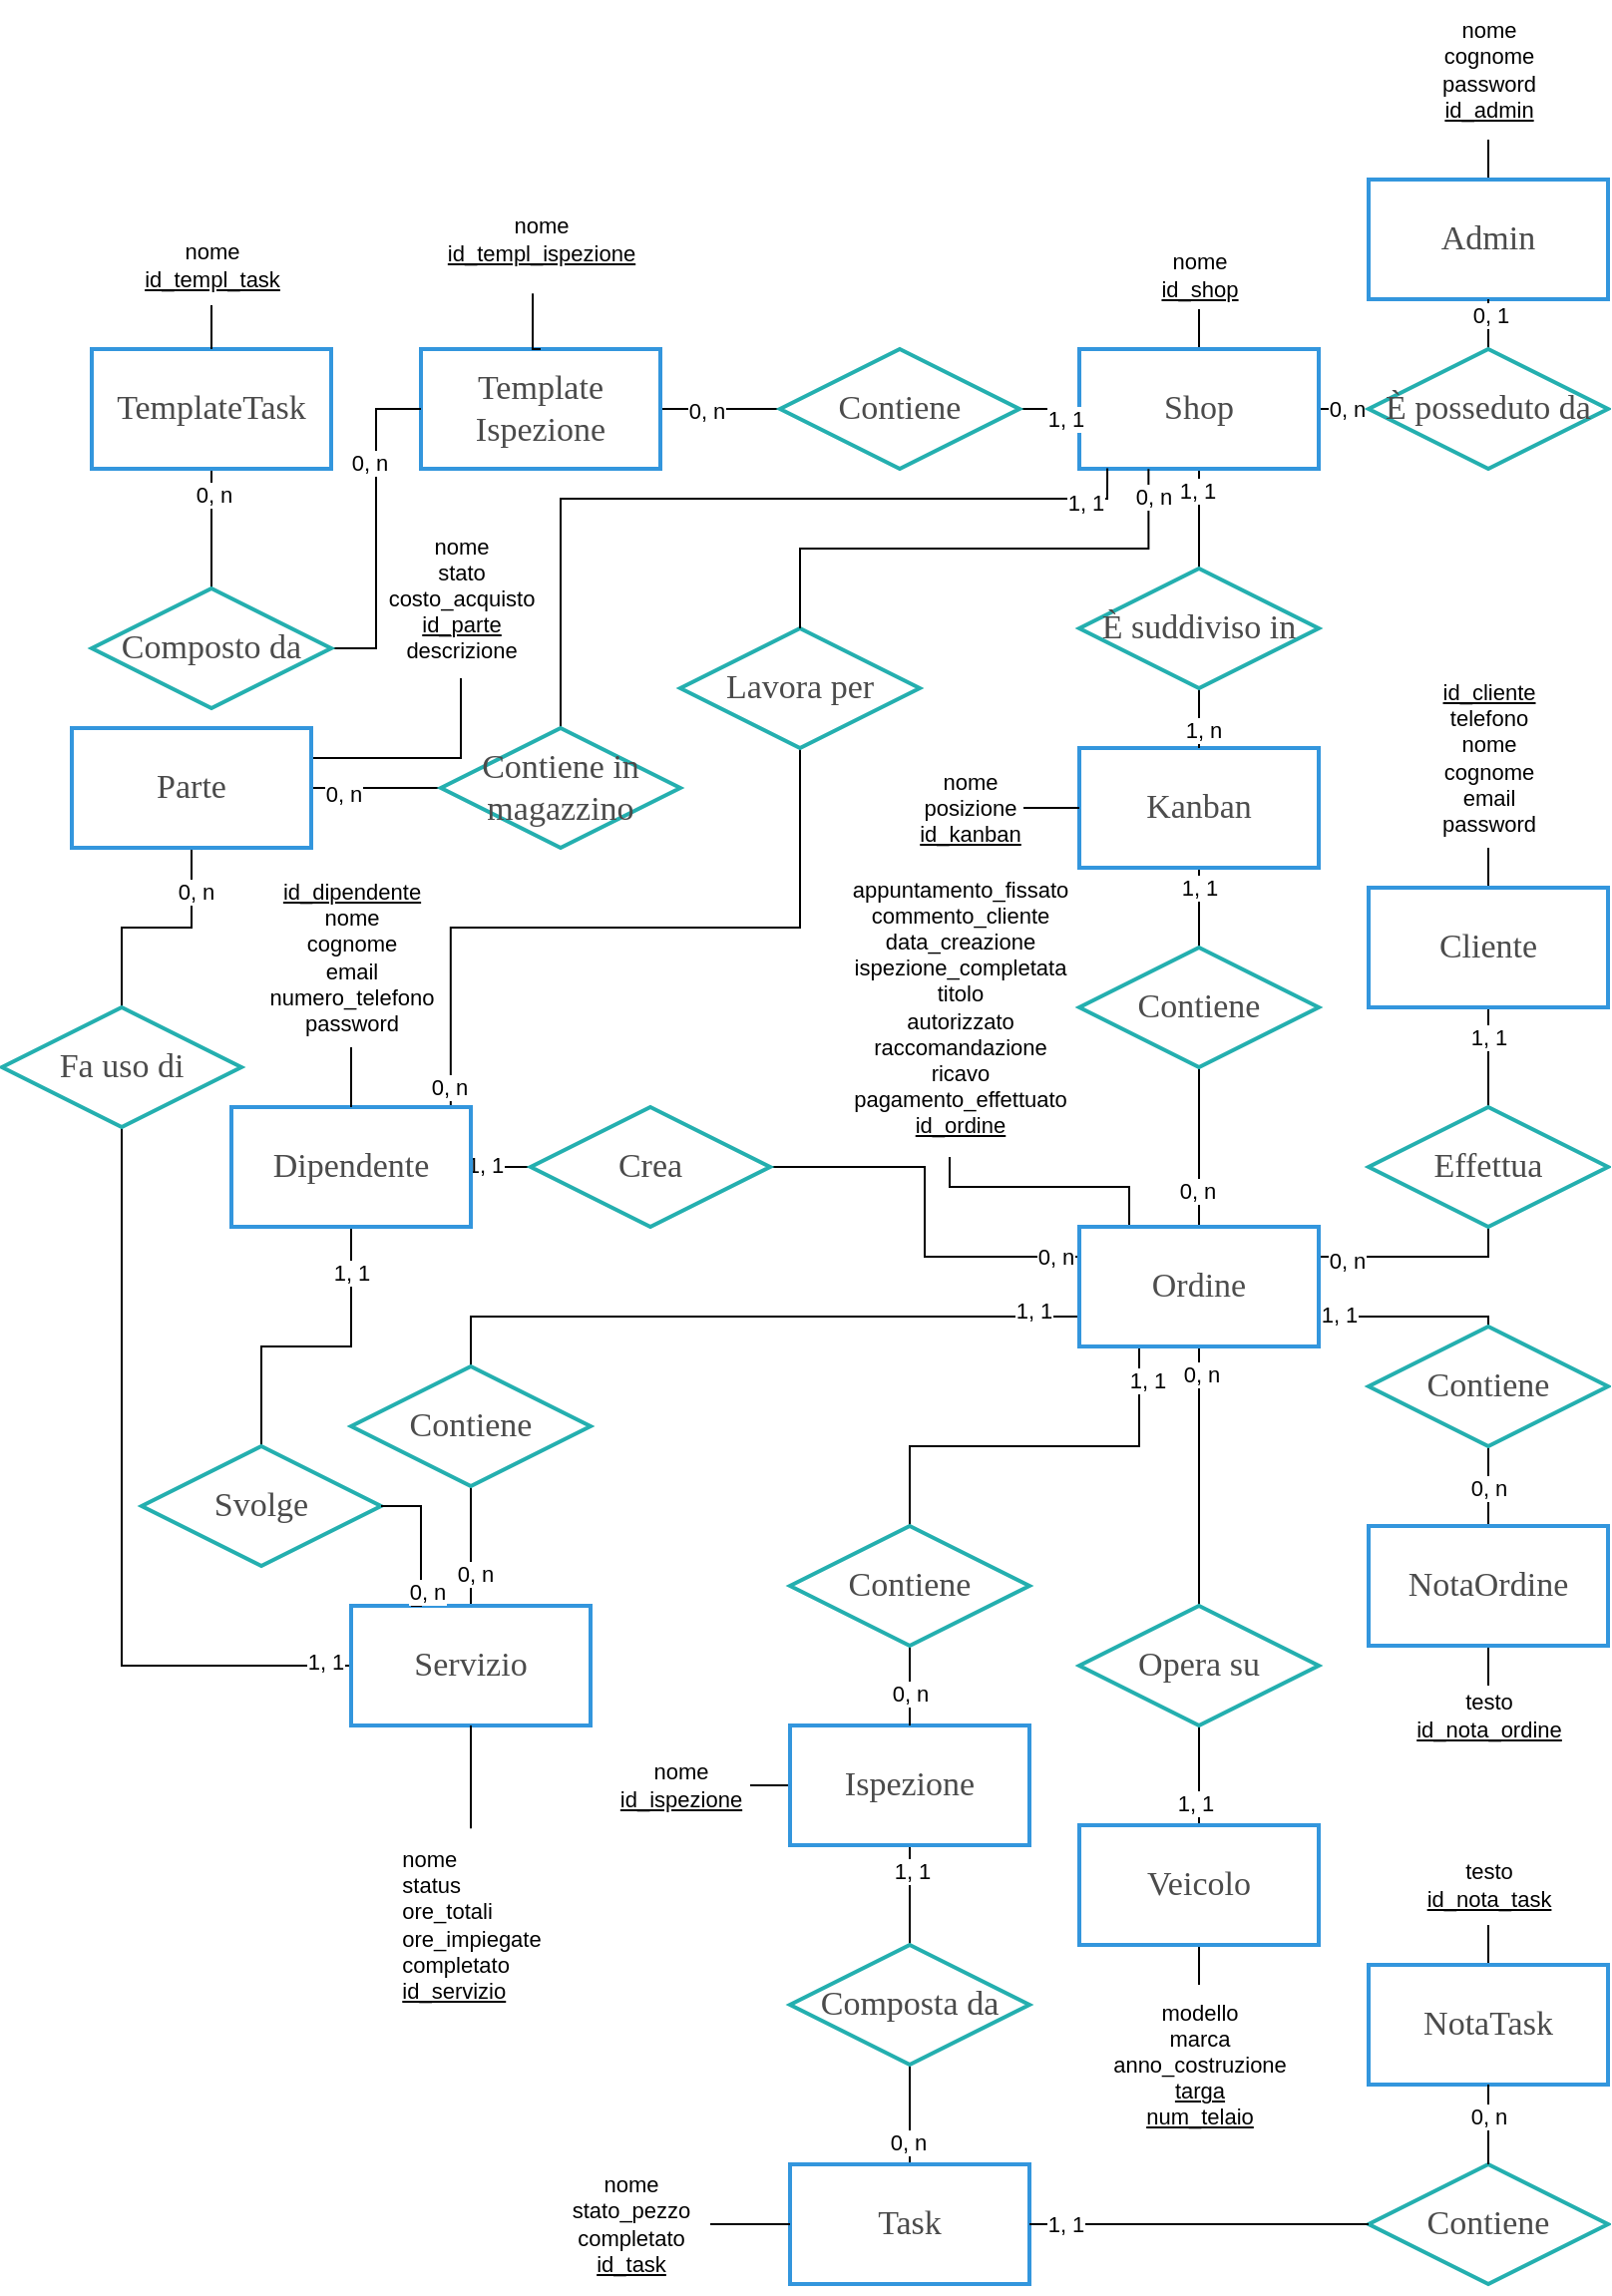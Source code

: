<mxfile version="22.1.8" type="device">
  <diagram name="Page-1" id="WFpe2bnqsvH8dOUI9pfY">
    <mxGraphModel dx="1687" dy="920" grid="1" gridSize="10" guides="1" tooltips="1" connect="1" arrows="1" fold="1" page="1" pageScale="1" pageWidth="827" pageHeight="1169" math="0" shadow="0">
      <root>
        <mxCell id="0" />
        <mxCell id="1" parent="0" />
        <mxCell id="5VXQHmCMqtN81jwy3sj8-49" value="" style="edgeStyle=orthogonalEdgeStyle;rounded=0;orthogonalLoop=1;jettySize=auto;html=1;strokeColor=default;endArrow=none;endFill=0;" parent="1" source="5VXQHmCMqtN81jwy3sj8-51" target="5VXQHmCMqtN81jwy3sj8-54" edge="1">
          <mxGeometry relative="1" as="geometry" />
        </mxCell>
        <mxCell id="5VXQHmCMqtN81jwy3sj8-50" value="1, 1" style="edgeLabel;html=1;align=center;verticalAlign=middle;resizable=0;points=[];" parent="5VXQHmCMqtN81jwy3sj8-49" connectable="0" vertex="1">
          <mxGeometry x="-0.517" relative="1" as="geometry">
            <mxPoint as="offset" />
          </mxGeometry>
        </mxCell>
        <mxCell id="5VXQHmCMqtN81jwy3sj8-51" value="Kanban" style="rounded=0;whiteSpace=wrap;html=1;strokeWidth=2;strokeColor=#3396dd;fontFamily=Verdana;fontSize=17;fontStyle=0;fontColor=#4D4D4D;" parent="1" vertex="1">
          <mxGeometry x="546" y="385" width="120" height="60" as="geometry" />
        </mxCell>
        <mxCell id="5VXQHmCMqtN81jwy3sj8-52" value="" style="edgeStyle=orthogonalEdgeStyle;shape=connector;rounded=0;orthogonalLoop=1;jettySize=auto;html=1;labelBackgroundColor=default;strokeColor=default;align=center;verticalAlign=middle;fontFamily=Helvetica;fontSize=11;fontColor=default;endArrow=none;endFill=0;" parent="1" source="5VXQHmCMqtN81jwy3sj8-54" target="5VXQHmCMqtN81jwy3sj8-68" edge="1">
          <mxGeometry relative="1" as="geometry" />
        </mxCell>
        <mxCell id="5VXQHmCMqtN81jwy3sj8-53" value="0, n" style="edgeLabel;html=1;align=center;verticalAlign=middle;resizable=0;points=[];" parent="5VXQHmCMqtN81jwy3sj8-52" connectable="0" vertex="1">
          <mxGeometry x="0.554" y="-1" relative="1" as="geometry">
            <mxPoint as="offset" />
          </mxGeometry>
        </mxCell>
        <mxCell id="5VXQHmCMqtN81jwy3sj8-54" value="Contiene" style="rhombus;whiteSpace=wrap;html=1;strokeWidth=2;strokeColor=#24afaf;fontFamily=Verdana;fontSize=17;fontColor=#4B4B4B;" parent="1" vertex="1">
          <mxGeometry x="546" y="485" width="120" height="60" as="geometry" />
        </mxCell>
        <mxCell id="5VXQHmCMqtN81jwy3sj8-55" value="" style="edgeStyle=orthogonalEdgeStyle;shape=connector;rounded=0;orthogonalLoop=1;jettySize=auto;html=1;labelBackgroundColor=default;strokeColor=default;align=center;verticalAlign=middle;fontFamily=Helvetica;fontSize=11;fontColor=default;endArrow=none;endFill=0;" parent="1" source="5VXQHmCMqtN81jwy3sj8-68" target="5VXQHmCMqtN81jwy3sj8-84" edge="1">
          <mxGeometry relative="1" as="geometry" />
        </mxCell>
        <mxCell id="5VXQHmCMqtN81jwy3sj8-56" value="0, n" style="edgeLabel;html=1;align=center;verticalAlign=middle;resizable=0;points=[];" parent="5VXQHmCMqtN81jwy3sj8-55" connectable="0" vertex="1">
          <mxGeometry x="-0.796" y="1" relative="1" as="geometry">
            <mxPoint as="offset" />
          </mxGeometry>
        </mxCell>
        <mxCell id="5VXQHmCMqtN81jwy3sj8-57" value="" style="edgeStyle=orthogonalEdgeStyle;shape=connector;rounded=0;orthogonalLoop=1;jettySize=auto;html=1;labelBackgroundColor=default;strokeColor=default;align=center;verticalAlign=middle;fontFamily=Helvetica;fontSize=11;fontColor=default;endArrow=none;endFill=0;exitX=1;exitY=0.25;exitDx=0;exitDy=0;entryX=0.5;entryY=1;entryDx=0;entryDy=0;" parent="1" source="5VXQHmCMqtN81jwy3sj8-68" target="5VXQHmCMqtN81jwy3sj8-85" edge="1">
          <mxGeometry relative="1" as="geometry">
            <mxPoint x="796" y="640" as="targetPoint" />
            <Array as="points">
              <mxPoint x="751" y="640" />
            </Array>
          </mxGeometry>
        </mxCell>
        <mxCell id="5VXQHmCMqtN81jwy3sj8-58" value="0, n" style="edgeLabel;html=1;align=center;verticalAlign=middle;resizable=0;points=[];" parent="5VXQHmCMqtN81jwy3sj8-57" connectable="0" vertex="1">
          <mxGeometry x="-0.717" y="-2" relative="1" as="geometry">
            <mxPoint as="offset" />
          </mxGeometry>
        </mxCell>
        <mxCell id="5VXQHmCMqtN81jwy3sj8-59" style="edgeStyle=orthogonalEdgeStyle;shape=connector;rounded=0;orthogonalLoop=1;jettySize=auto;html=1;labelBackgroundColor=default;strokeColor=default;align=center;verticalAlign=middle;fontFamily=Helvetica;fontSize=11;fontColor=default;endArrow=none;endFill=0;" parent="1" source="5VXQHmCMqtN81jwy3sj8-68" target="5VXQHmCMqtN81jwy3sj8-93" edge="1">
          <mxGeometry relative="1" as="geometry">
            <Array as="points">
              <mxPoint x="571" y="605" />
              <mxPoint x="481" y="605" />
            </Array>
          </mxGeometry>
        </mxCell>
        <mxCell id="5VXQHmCMqtN81jwy3sj8-60" style="edgeStyle=orthogonalEdgeStyle;shape=connector;rounded=0;orthogonalLoop=1;jettySize=auto;html=1;entryX=0.5;entryY=0;entryDx=0;entryDy=0;labelBackgroundColor=default;strokeColor=default;align=center;verticalAlign=middle;fontFamily=Helvetica;fontSize=11;fontColor=default;endArrow=none;endFill=0;exitX=1;exitY=0.75;exitDx=0;exitDy=0;" parent="1" source="5VXQHmCMqtN81jwy3sj8-68" target="5VXQHmCMqtN81jwy3sj8-98" edge="1">
          <mxGeometry relative="1" as="geometry">
            <Array as="points">
              <mxPoint x="751" y="670" />
            </Array>
          </mxGeometry>
        </mxCell>
        <mxCell id="5VXQHmCMqtN81jwy3sj8-61" value="1, 1" style="edgeLabel;html=1;align=center;verticalAlign=middle;resizable=0;points=[];" parent="5VXQHmCMqtN81jwy3sj8-60" connectable="0" vertex="1">
          <mxGeometry x="-0.773" y="1" relative="1" as="geometry">
            <mxPoint as="offset" />
          </mxGeometry>
        </mxCell>
        <mxCell id="5VXQHmCMqtN81jwy3sj8-62" style="edgeStyle=orthogonalEdgeStyle;shape=connector;rounded=0;orthogonalLoop=1;jettySize=auto;html=1;entryX=0.5;entryY=0;entryDx=0;entryDy=0;labelBackgroundColor=default;strokeColor=default;align=center;verticalAlign=middle;fontFamily=Helvetica;fontSize=11;fontColor=default;endArrow=none;endFill=0;exitX=0.25;exitY=1;exitDx=0;exitDy=0;" parent="1" source="5VXQHmCMqtN81jwy3sj8-68" target="5VXQHmCMqtN81jwy3sj8-106" edge="1">
          <mxGeometry relative="1" as="geometry">
            <Array as="points">
              <mxPoint x="576" y="735" />
              <mxPoint x="461" y="735" />
            </Array>
          </mxGeometry>
        </mxCell>
        <mxCell id="5VXQHmCMqtN81jwy3sj8-63" value="1, 1" style="edgeLabel;html=1;align=center;verticalAlign=middle;resizable=0;points=[];" parent="5VXQHmCMqtN81jwy3sj8-62" connectable="0" vertex="1">
          <mxGeometry x="-0.837" y="4" relative="1" as="geometry">
            <mxPoint as="offset" />
          </mxGeometry>
        </mxCell>
        <mxCell id="5VXQHmCMqtN81jwy3sj8-64" style="rounded=0;orthogonalLoop=1;jettySize=auto;html=1;entryX=1;entryY=0.5;entryDx=0;entryDy=0;endArrow=none;endFill=0;exitX=0;exitY=0.25;exitDx=0;exitDy=0;edgeStyle=orthogonalEdgeStyle;" parent="1" source="5VXQHmCMqtN81jwy3sj8-68" target="5VXQHmCMqtN81jwy3sj8-149" edge="1">
          <mxGeometry relative="1" as="geometry">
            <mxPoint x="541" y="645" as="sourcePoint" />
          </mxGeometry>
        </mxCell>
        <mxCell id="5VXQHmCMqtN81jwy3sj8-65" value="0, n" style="edgeLabel;html=1;align=center;verticalAlign=middle;resizable=0;points=[];" parent="5VXQHmCMqtN81jwy3sj8-64" connectable="0" vertex="1">
          <mxGeometry x="-0.888" relative="1" as="geometry">
            <mxPoint x="-1" as="offset" />
          </mxGeometry>
        </mxCell>
        <mxCell id="5VXQHmCMqtN81jwy3sj8-66" style="rounded=0;orthogonalLoop=1;jettySize=auto;html=1;entryX=0.5;entryY=0;entryDx=0;entryDy=0;endArrow=none;endFill=0;exitX=0;exitY=0.75;exitDx=0;exitDy=0;edgeStyle=orthogonalEdgeStyle;" parent="1" source="5VXQHmCMqtN81jwy3sj8-68" target="5VXQHmCMqtN81jwy3sj8-150" edge="1">
          <mxGeometry relative="1" as="geometry">
            <mxPoint x="541" y="665" as="sourcePoint" />
          </mxGeometry>
        </mxCell>
        <mxCell id="5VXQHmCMqtN81jwy3sj8-67" value="1, 1" style="edgeLabel;html=1;align=center;verticalAlign=middle;resizable=0;points=[];" parent="5VXQHmCMqtN81jwy3sj8-66" connectable="0" vertex="1">
          <mxGeometry x="-0.868" y="-2" relative="1" as="geometry">
            <mxPoint x="-1" y="-1" as="offset" />
          </mxGeometry>
        </mxCell>
        <mxCell id="5VXQHmCMqtN81jwy3sj8-68" value="Ordine" style="rounded=0;whiteSpace=wrap;html=1;strokeWidth=2;strokeColor=#3396dd;fontFamily=Verdana;fontSize=17;fontStyle=0;fontColor=#4D4D4D;" parent="1" vertex="1">
          <mxGeometry x="546" y="625" width="120" height="60" as="geometry" />
        </mxCell>
        <mxCell id="5VXQHmCMqtN81jwy3sj8-69" value="" style="edgeStyle=orthogonalEdgeStyle;shape=connector;rounded=0;orthogonalLoop=1;jettySize=auto;html=1;labelBackgroundColor=default;strokeColor=default;align=center;verticalAlign=middle;fontFamily=Helvetica;fontSize=11;fontColor=default;endArrow=none;endFill=0;" parent="1" source="5VXQHmCMqtN81jwy3sj8-72" target="5VXQHmCMqtN81jwy3sj8-85" edge="1">
          <mxGeometry relative="1" as="geometry" />
        </mxCell>
        <mxCell id="5VXQHmCMqtN81jwy3sj8-70" value="1, 1" style="edgeLabel;html=1;align=center;verticalAlign=middle;resizable=0;points=[];" parent="5VXQHmCMqtN81jwy3sj8-69" connectable="0" vertex="1">
          <mxGeometry x="-0.147" y="1" relative="1" as="geometry">
            <mxPoint x="-1" y="-7" as="offset" />
          </mxGeometry>
        </mxCell>
        <mxCell id="5VXQHmCMqtN81jwy3sj8-71" value="" style="edgeStyle=orthogonalEdgeStyle;shape=connector;rounded=0;orthogonalLoop=1;jettySize=auto;html=1;labelBackgroundColor=default;strokeColor=default;align=center;verticalAlign=middle;fontFamily=Helvetica;fontSize=11;fontColor=default;endArrow=none;endFill=0;" parent="1" source="5VXQHmCMqtN81jwy3sj8-72" target="5VXQHmCMqtN81jwy3sj8-95" edge="1">
          <mxGeometry relative="1" as="geometry" />
        </mxCell>
        <mxCell id="5VXQHmCMqtN81jwy3sj8-72" value="Cliente" style="rounded=0;whiteSpace=wrap;html=1;strokeWidth=2;strokeColor=#3396dd;fontFamily=Verdana;fontSize=17;fontColor=#4B4B4B;" parent="1" vertex="1">
          <mxGeometry x="691" y="455" width="120" height="60" as="geometry" />
        </mxCell>
        <mxCell id="5VXQHmCMqtN81jwy3sj8-73" value="" style="edgeStyle=orthogonalEdgeStyle;shape=connector;rounded=0;orthogonalLoop=1;jettySize=auto;html=1;labelBackgroundColor=default;strokeColor=default;align=center;verticalAlign=middle;fontFamily=Helvetica;fontSize=11;fontColor=default;endArrow=none;endFill=0;" parent="1" source="5VXQHmCMqtN81jwy3sj8-76" target="5VXQHmCMqtN81jwy3sj8-84" edge="1">
          <mxGeometry relative="1" as="geometry" />
        </mxCell>
        <mxCell id="5VXQHmCMqtN81jwy3sj8-74" value="1, 1" style="edgeLabel;html=1;align=center;verticalAlign=middle;resizable=0;points=[];" parent="5VXQHmCMqtN81jwy3sj8-73" connectable="0" vertex="1">
          <mxGeometry x="-0.556" y="2" relative="1" as="geometry">
            <mxPoint as="offset" />
          </mxGeometry>
        </mxCell>
        <mxCell id="5VXQHmCMqtN81jwy3sj8-75" value="" style="edgeStyle=orthogonalEdgeStyle;shape=connector;rounded=0;orthogonalLoop=1;jettySize=auto;html=1;labelBackgroundColor=default;strokeColor=default;align=center;verticalAlign=middle;fontFamily=Helvetica;fontSize=11;fontColor=default;endArrow=none;endFill=0;exitX=0.5;exitY=1;exitDx=0;exitDy=0;" parent="1" source="5VXQHmCMqtN81jwy3sj8-76" target="5VXQHmCMqtN81jwy3sj8-94" edge="1">
          <mxGeometry relative="1" as="geometry" />
        </mxCell>
        <mxCell id="5VXQHmCMqtN81jwy3sj8-76" value="Veicolo" style="rounded=0;whiteSpace=wrap;html=1;strokeWidth=2;strokeColor=#3396dd;fontFamily=Verdana;fontSize=17;fontColor=#4B4B4B;" parent="1" vertex="1">
          <mxGeometry x="546" y="925" width="120" height="60" as="geometry" />
        </mxCell>
        <mxCell id="5VXQHmCMqtN81jwy3sj8-77" style="edgeStyle=orthogonalEdgeStyle;shape=connector;rounded=0;orthogonalLoop=1;jettySize=auto;html=1;exitX=0.5;exitY=1;exitDx=0;exitDy=0;entryX=0.5;entryY=0;entryDx=0;entryDy=0;labelBackgroundColor=default;strokeColor=default;align=center;verticalAlign=middle;fontFamily=Helvetica;fontSize=11;fontColor=default;endArrow=none;endFill=0;" parent="1" source="5VXQHmCMqtN81jwy3sj8-81" target="5VXQHmCMqtN81jwy3sj8-147" edge="1">
          <mxGeometry relative="1" as="geometry">
            <Array as="points">
              <mxPoint x="181" y="685" />
              <mxPoint x="136" y="685" />
            </Array>
          </mxGeometry>
        </mxCell>
        <mxCell id="5VXQHmCMqtN81jwy3sj8-78" value="1, 1" style="edgeLabel;html=1;align=center;verticalAlign=middle;resizable=0;points=[];" parent="5VXQHmCMqtN81jwy3sj8-77" connectable="0" vertex="1">
          <mxGeometry x="-0.708" y="-1" relative="1" as="geometry">
            <mxPoint x="1" as="offset" />
          </mxGeometry>
        </mxCell>
        <mxCell id="5VXQHmCMqtN81jwy3sj8-79" style="rounded=0;orthogonalLoop=1;jettySize=auto;html=1;entryX=0;entryY=0.5;entryDx=0;entryDy=0;endArrow=none;endFill=0;exitX=1;exitY=0.5;exitDx=0;exitDy=0;" parent="1" source="5VXQHmCMqtN81jwy3sj8-81" target="5VXQHmCMqtN81jwy3sj8-149" edge="1">
          <mxGeometry relative="1" as="geometry" />
        </mxCell>
        <mxCell id="5VXQHmCMqtN81jwy3sj8-80" value="1, 1" style="edgeLabel;html=1;align=center;verticalAlign=middle;resizable=0;points=[];" parent="5VXQHmCMqtN81jwy3sj8-79" connectable="0" vertex="1">
          <mxGeometry x="-0.463" y="1" relative="1" as="geometry">
            <mxPoint x="-1" as="offset" />
          </mxGeometry>
        </mxCell>
        <mxCell id="eU5fJoXNs99zHym22HlU-8" style="edgeStyle=orthogonalEdgeStyle;rounded=0;orthogonalLoop=1;jettySize=auto;html=1;exitX=0.916;exitY=0.006;exitDx=0;exitDy=0;entryX=0.5;entryY=1;entryDx=0;entryDy=0;exitPerimeter=0;endArrow=none;endFill=0;" parent="1" source="5VXQHmCMqtN81jwy3sj8-81" target="eU5fJoXNs99zHym22HlU-7" edge="1">
          <mxGeometry relative="1" as="geometry" />
        </mxCell>
        <mxCell id="eU5fJoXNs99zHym22HlU-11" value="0, n" style="edgeLabel;html=1;align=center;verticalAlign=middle;resizable=0;points=[];" parent="eU5fJoXNs99zHym22HlU-8" vertex="1" connectable="0">
          <mxGeometry x="-0.937" y="1" relative="1" as="geometry">
            <mxPoint as="offset" />
          </mxGeometry>
        </mxCell>
        <mxCell id="5VXQHmCMqtN81jwy3sj8-81" value="Dipendente" style="rounded=0;whiteSpace=wrap;html=1;strokeWidth=2;strokeColor=#3396dd;fontFamily=Verdana;fontSize=17;fontColor=#4B4B4B;" parent="1" vertex="1">
          <mxGeometry x="121" y="565" width="120" height="60" as="geometry" />
        </mxCell>
        <mxCell id="5VXQHmCMqtN81jwy3sj8-82" style="edgeStyle=orthogonalEdgeStyle;shape=connector;rounded=0;orthogonalLoop=1;jettySize=auto;html=1;labelBackgroundColor=default;strokeColor=default;align=center;verticalAlign=middle;fontFamily=Helvetica;fontSize=11;fontColor=default;endArrow=none;endFill=0;exitX=0.5;exitY=0;exitDx=0;exitDy=0;" parent="1" source="5VXQHmCMqtN81jwy3sj8-83" target="5VXQHmCMqtN81jwy3sj8-99" edge="1">
          <mxGeometry relative="1" as="geometry" />
        </mxCell>
        <mxCell id="5VXQHmCMqtN81jwy3sj8-83" value="NotaTask" style="rounded=0;whiteSpace=wrap;html=1;strokeWidth=2;strokeColor=#3396dd;fontFamily=Verdana;fontSize=17;fontColor=#4B4B4B;" parent="1" vertex="1">
          <mxGeometry x="691" y="995" width="120" height="60" as="geometry" />
        </mxCell>
        <mxCell id="5VXQHmCMqtN81jwy3sj8-84" value="Opera su" style="rhombus;whiteSpace=wrap;html=1;strokeWidth=2;strokeColor=#24afaf;fontFamily=Verdana;fontSize=17;fontColor=#4B4B4B;" parent="1" vertex="1">
          <mxGeometry x="546" y="815" width="120" height="60" as="geometry" />
        </mxCell>
        <mxCell id="5VXQHmCMqtN81jwy3sj8-85" value="Effettua" style="rhombus;whiteSpace=wrap;html=1;strokeWidth=2;strokeColor=#24afaf;fontFamily=Verdana;fontSize=17;fontColor=#4B4B4B;" parent="1" vertex="1">
          <mxGeometry x="691" y="565" width="120" height="60" as="geometry" />
        </mxCell>
        <mxCell id="5VXQHmCMqtN81jwy3sj8-86" value="" style="edgeStyle=orthogonalEdgeStyle;shape=connector;rounded=0;orthogonalLoop=1;jettySize=auto;html=1;labelBackgroundColor=default;strokeColor=default;align=center;verticalAlign=middle;fontFamily=Helvetica;fontSize=11;fontColor=default;endArrow=none;endFill=0;" parent="1" source="5VXQHmCMqtN81jwy3sj8-89" target="5VXQHmCMqtN81jwy3sj8-92" edge="1">
          <mxGeometry relative="1" as="geometry" />
        </mxCell>
        <mxCell id="5VXQHmCMqtN81jwy3sj8-87" value="1, 1" style="edgeLabel;html=1;align=center;verticalAlign=middle;resizable=0;points=[];" parent="5VXQHmCMqtN81jwy3sj8-86" connectable="0" vertex="1">
          <mxGeometry x="-0.568" y="-1" relative="1" as="geometry">
            <mxPoint as="offset" />
          </mxGeometry>
        </mxCell>
        <mxCell id="5VXQHmCMqtN81jwy3sj8-88" style="edgeStyle=orthogonalEdgeStyle;rounded=0;orthogonalLoop=1;jettySize=auto;html=1;exitX=0.5;exitY=0;exitDx=0;exitDy=0;endArrow=none;endFill=0;" parent="1" source="5VXQHmCMqtN81jwy3sj8-89" target="5VXQHmCMqtN81jwy3sj8-167" edge="1">
          <mxGeometry relative="1" as="geometry" />
        </mxCell>
        <mxCell id="5VXQHmCMqtN81jwy3sj8-174" style="edgeStyle=orthogonalEdgeStyle;rounded=0;orthogonalLoop=1;jettySize=auto;html=1;exitX=1;exitY=0.5;exitDx=0;exitDy=0;entryX=0;entryY=0.5;entryDx=0;entryDy=0;endArrow=none;endFill=0;" parent="1" source="5VXQHmCMqtN81jwy3sj8-89" target="5VXQHmCMqtN81jwy3sj8-173" edge="1">
          <mxGeometry relative="1" as="geometry" />
        </mxCell>
        <mxCell id="eU5fJoXNs99zHym22HlU-3" value="0, n" style="edgeLabel;html=1;align=center;verticalAlign=middle;resizable=0;points=[];" parent="5VXQHmCMqtN81jwy3sj8-174" vertex="1" connectable="0">
          <mxGeometry x="0.408" y="-2" relative="1" as="geometry">
            <mxPoint x="-4" y="-2" as="offset" />
          </mxGeometry>
        </mxCell>
        <mxCell id="5VXQHmCMqtN81jwy3sj8-89" value="Shop" style="rounded=0;whiteSpace=wrap;html=1;strokeWidth=2;strokeColor=#3396dd;fontFamily=Verdana;fontSize=17;fontColor=#4B4B4B;" parent="1" vertex="1">
          <mxGeometry x="546" y="185" width="120" height="60" as="geometry" />
        </mxCell>
        <mxCell id="5VXQHmCMqtN81jwy3sj8-90" value="" style="edgeStyle=orthogonalEdgeStyle;shape=connector;rounded=0;orthogonalLoop=1;jettySize=auto;html=1;labelBackgroundColor=default;strokeColor=default;align=center;verticalAlign=middle;fontFamily=Helvetica;fontSize=11;fontColor=default;endArrow=none;endFill=0;" parent="1" source="5VXQHmCMqtN81jwy3sj8-92" target="5VXQHmCMqtN81jwy3sj8-51" edge="1">
          <mxGeometry relative="1" as="geometry" />
        </mxCell>
        <mxCell id="5VXQHmCMqtN81jwy3sj8-91" value="1, n" style="edgeLabel;html=1;align=center;verticalAlign=middle;resizable=0;points=[];" parent="5VXQHmCMqtN81jwy3sj8-90" connectable="0" vertex="1">
          <mxGeometry x="0.632" y="2" relative="1" as="geometry">
            <mxPoint as="offset" />
          </mxGeometry>
        </mxCell>
        <mxCell id="5VXQHmCMqtN81jwy3sj8-92" value="È suddiviso in" style="rhombus;whiteSpace=wrap;html=1;strokeWidth=2;strokeColor=#24afaf;fontFamily=Verdana;fontSize=17;fontColor=#4B4B4B;" parent="1" vertex="1">
          <mxGeometry x="546" y="295" width="120" height="60" as="geometry" />
        </mxCell>
        <mxCell id="5VXQHmCMqtN81jwy3sj8-93" value="appuntamento_fissato&lt;br style=&quot;font-size: 11px;&quot;&gt;commento_cliente&lt;br style=&quot;font-size: 11px;&quot;&gt;data_creazione&lt;br style=&quot;font-size: 11px;&quot;&gt;ispezione_completata&lt;br style=&quot;font-size: 11px;&quot;&gt;titolo&lt;br style=&quot;font-size: 11px;&quot;&gt;autorizzato&lt;br style=&quot;font-size: 11px;&quot;&gt;raccomandazione&lt;br&gt;ricavo&lt;br&gt;pagamento_effettuato&lt;br style=&quot;font-size: 11px;&quot;&gt;&lt;u style=&quot;font-size: 11px;&quot;&gt;id_ordine&lt;/u&gt;" style="text;html=1;align=center;verticalAlign=middle;resizable=0;points=[];autosize=1;strokeColor=none;fillColor=none;fontSize=11;fontFamily=Helvetica;fontColor=default;" parent="1" vertex="1">
          <mxGeometry x="421" y="440" width="130" height="150" as="geometry" />
        </mxCell>
        <mxCell id="5VXQHmCMqtN81jwy3sj8-94" value="modello&lt;br style=&quot;font-size: 11px;&quot;&gt;marca&lt;br style=&quot;font-size: 11px;&quot;&gt;anno_costruzione&lt;br style=&quot;font-size: 11px;&quot;&gt;&lt;u style=&quot;font-size: 11px;&quot;&gt;targa&lt;br style=&quot;font-size: 11px;&quot;&gt;num_telaio&lt;/u&gt;" style="text;html=1;align=center;verticalAlign=middle;resizable=0;points=[];autosize=1;strokeColor=none;fillColor=none;fontSize=11;fontFamily=Helvetica;fontColor=default;" parent="1" vertex="1">
          <mxGeometry x="551" y="1005" width="110" height="80" as="geometry" />
        </mxCell>
        <mxCell id="5VXQHmCMqtN81jwy3sj8-95" value="&lt;u style=&quot;font-size: 11px;&quot;&gt;id_cliente&lt;/u&gt;&lt;br style=&quot;font-size: 11px;&quot;&gt;telefono&lt;br style=&quot;font-size: 11px;&quot;&gt;nome&lt;br style=&quot;font-size: 11px;&quot;&gt;cognome&lt;br style=&quot;font-size: 11px;&quot;&gt;email&lt;br&gt;password" style="text;html=1;align=center;verticalAlign=middle;resizable=0;points=[];autosize=1;strokeColor=none;fillColor=none;fontSize=11;fontFamily=Helvetica;fontColor=default;" parent="1" vertex="1">
          <mxGeometry x="716" y="345" width="70" height="90" as="geometry" />
        </mxCell>
        <mxCell id="5VXQHmCMqtN81jwy3sj8-96" style="edgeStyle=orthogonalEdgeStyle;shape=connector;rounded=0;orthogonalLoop=1;jettySize=auto;html=1;labelBackgroundColor=default;strokeColor=default;align=center;verticalAlign=middle;fontFamily=Helvetica;fontSize=11;fontColor=default;endArrow=none;endFill=0;entryX=0.5;entryY=0;entryDx=0;entryDy=0;" parent="1" source="5VXQHmCMqtN81jwy3sj8-98" target="5VXQHmCMqtN81jwy3sj8-161" edge="1">
          <mxGeometry relative="1" as="geometry" />
        </mxCell>
        <mxCell id="5VXQHmCMqtN81jwy3sj8-97" value="0, n" style="edgeLabel;html=1;align=center;verticalAlign=middle;resizable=0;points=[];" parent="5VXQHmCMqtN81jwy3sj8-96" connectable="0" vertex="1">
          <mxGeometry x="0.855" y="2" relative="1" as="geometry">
            <mxPoint x="-2" y="-16" as="offset" />
          </mxGeometry>
        </mxCell>
        <mxCell id="5VXQHmCMqtN81jwy3sj8-98" value="Contiene" style="rhombus;whiteSpace=wrap;html=1;strokeWidth=2;strokeColor=#24afaf;fontFamily=Verdana;fontSize=17;fontColor=#4B4B4B;" parent="1" vertex="1">
          <mxGeometry x="691" y="675" width="120" height="60" as="geometry" />
        </mxCell>
        <mxCell id="5VXQHmCMqtN81jwy3sj8-99" value="testo&lt;br style=&quot;font-size: 11px;&quot;&gt;&lt;u style=&quot;font-size: 11px;&quot;&gt;id_nota_task&lt;/u&gt;" style="text;html=1;align=center;verticalAlign=middle;resizable=0;points=[];autosize=1;strokeColor=none;fillColor=none;fontSize=11;fontFamily=Helvetica;fontColor=default;" parent="1" vertex="1">
          <mxGeometry x="706" y="935" width="90" height="40" as="geometry" />
        </mxCell>
        <mxCell id="5VXQHmCMqtN81jwy3sj8-100" value="" style="edgeStyle=orthogonalEdgeStyle;shape=connector;rounded=0;orthogonalLoop=1;jettySize=auto;html=1;labelBackgroundColor=default;strokeColor=default;align=center;verticalAlign=middle;fontFamily=Helvetica;fontSize=11;fontColor=default;endArrow=none;endFill=0;" parent="1" source="5VXQHmCMqtN81jwy3sj8-103" target="5VXQHmCMqtN81jwy3sj8-109" edge="1">
          <mxGeometry relative="1" as="geometry" />
        </mxCell>
        <mxCell id="5VXQHmCMqtN81jwy3sj8-101" value="1, 1" style="edgeLabel;html=1;align=center;verticalAlign=middle;resizable=0;points=[];" parent="5VXQHmCMqtN81jwy3sj8-100" connectable="0" vertex="1">
          <mxGeometry x="-0.487" y="1" relative="1" as="geometry">
            <mxPoint as="offset" />
          </mxGeometry>
        </mxCell>
        <mxCell id="5VXQHmCMqtN81jwy3sj8-102" style="edgeStyle=orthogonalEdgeStyle;shape=connector;rounded=0;orthogonalLoop=1;jettySize=auto;html=1;labelBackgroundColor=default;strokeColor=default;align=center;verticalAlign=middle;fontFamily=Helvetica;fontSize=11;fontColor=default;endArrow=none;endFill=0;" parent="1" source="5VXQHmCMqtN81jwy3sj8-103" target="5VXQHmCMqtN81jwy3sj8-111" edge="1">
          <mxGeometry relative="1" as="geometry" />
        </mxCell>
        <mxCell id="5VXQHmCMqtN81jwy3sj8-103" value="Ispezione" style="rounded=0;whiteSpace=wrap;html=1;strokeWidth=2;strokeColor=#3396dd;fontFamily=Verdana;fontSize=17;fontColor=#4B4B4B;" parent="1" vertex="1">
          <mxGeometry x="401" y="875" width="120" height="60" as="geometry" />
        </mxCell>
        <mxCell id="5VXQHmCMqtN81jwy3sj8-104" style="edgeStyle=orthogonalEdgeStyle;shape=connector;rounded=0;orthogonalLoop=1;jettySize=auto;html=1;entryX=0.5;entryY=0;entryDx=0;entryDy=0;labelBackgroundColor=default;strokeColor=default;align=center;verticalAlign=middle;fontFamily=Helvetica;fontSize=11;fontColor=default;endArrow=none;endFill=0;" parent="1" source="5VXQHmCMqtN81jwy3sj8-106" target="5VXQHmCMqtN81jwy3sj8-103" edge="1">
          <mxGeometry relative="1" as="geometry" />
        </mxCell>
        <mxCell id="5VXQHmCMqtN81jwy3sj8-105" value="0, n" style="edgeLabel;html=1;align=center;verticalAlign=middle;resizable=0;points=[];" parent="5VXQHmCMqtN81jwy3sj8-104" connectable="0" vertex="1">
          <mxGeometry x="0.206" relative="1" as="geometry">
            <mxPoint as="offset" />
          </mxGeometry>
        </mxCell>
        <mxCell id="5VXQHmCMqtN81jwy3sj8-106" value="Contiene" style="rhombus;whiteSpace=wrap;html=1;strokeWidth=2;strokeColor=#24afaf;fontFamily=Verdana;fontSize=17;fontColor=#4B4B4B;" parent="1" vertex="1">
          <mxGeometry x="401" y="775" width="120" height="60" as="geometry" />
        </mxCell>
        <mxCell id="5VXQHmCMqtN81jwy3sj8-107" value="" style="edgeStyle=orthogonalEdgeStyle;shape=connector;rounded=0;orthogonalLoop=1;jettySize=auto;html=1;labelBackgroundColor=default;strokeColor=default;align=center;verticalAlign=middle;fontFamily=Helvetica;fontSize=11;fontColor=default;endArrow=none;endFill=0;" parent="1" source="5VXQHmCMqtN81jwy3sj8-109" target="5VXQHmCMqtN81jwy3sj8-110" edge="1">
          <mxGeometry relative="1" as="geometry" />
        </mxCell>
        <mxCell id="5VXQHmCMqtN81jwy3sj8-108" value="0, n" style="edgeLabel;html=1;align=center;verticalAlign=middle;resizable=0;points=[];" parent="5VXQHmCMqtN81jwy3sj8-107" connectable="0" vertex="1">
          <mxGeometry x="0.537" y="-1" relative="1" as="geometry">
            <mxPoint as="offset" />
          </mxGeometry>
        </mxCell>
        <mxCell id="5VXQHmCMqtN81jwy3sj8-109" value="Composta da" style="rhombus;whiteSpace=wrap;html=1;strokeWidth=2;strokeColor=#24afaf;fontFamily=Verdana;fontSize=17;fontColor=#4B4B4B;" parent="1" vertex="1">
          <mxGeometry x="401" y="985" width="120" height="60" as="geometry" />
        </mxCell>
        <mxCell id="5VXQHmCMqtN81jwy3sj8-110" value="Task" style="rounded=0;whiteSpace=wrap;html=1;strokeWidth=2;strokeColor=#3396dd;fontFamily=Verdana;fontSize=17;fontColor=#4B4B4B;" parent="1" vertex="1">
          <mxGeometry x="401" y="1095" width="120" height="60" as="geometry" />
        </mxCell>
        <mxCell id="5VXQHmCMqtN81jwy3sj8-111" value="nome&lt;br style=&quot;font-size: 11px;&quot;&gt;&lt;u style=&quot;font-size: 11px;&quot;&gt;id_ispezione&lt;/u&gt;" style="text;html=1;align=center;verticalAlign=middle;resizable=0;points=[];autosize=1;strokeColor=none;fillColor=none;fontSize=11;fontFamily=Helvetica;fontColor=default;" parent="1" vertex="1">
          <mxGeometry x="306" y="885" width="80" height="40" as="geometry" />
        </mxCell>
        <mxCell id="5VXQHmCMqtN81jwy3sj8-112" value="" style="edgeStyle=orthogonalEdgeStyle;shape=connector;rounded=0;orthogonalLoop=1;jettySize=auto;html=1;labelBackgroundColor=default;strokeColor=default;align=center;verticalAlign=middle;fontFamily=Helvetica;fontSize=11;fontColor=default;endArrow=none;endFill=0;" parent="1" source="5VXQHmCMqtN81jwy3sj8-113" target="5VXQHmCMqtN81jwy3sj8-110" edge="1">
          <mxGeometry relative="1" as="geometry" />
        </mxCell>
        <mxCell id="5VXQHmCMqtN81jwy3sj8-113" value="nome&lt;br style=&quot;font-size: 11px;&quot;&gt;stato_pezzo&lt;br style=&quot;font-size: 11px;&quot;&gt;completato&lt;br style=&quot;font-size: 11px;&quot;&gt;&lt;u style=&quot;font-size: 11px;&quot;&gt;id_task&lt;/u&gt;" style="text;html=1;align=center;verticalAlign=middle;resizable=0;points=[];autosize=1;strokeColor=none;fillColor=none;fontSize=11;fontFamily=Helvetica;fontColor=default;" parent="1" vertex="1">
          <mxGeometry x="281" y="1090" width="80" height="70" as="geometry" />
        </mxCell>
        <mxCell id="5VXQHmCMqtN81jwy3sj8-114" style="edgeStyle=orthogonalEdgeStyle;rounded=0;orthogonalLoop=1;jettySize=auto;html=1;exitX=0.5;exitY=0;exitDx=0;exitDy=0;entryX=0.117;entryY=0.996;entryDx=0;entryDy=0;endArrow=none;endFill=0;entryPerimeter=0;" parent="1" source="5VXQHmCMqtN81jwy3sj8-124" target="5VXQHmCMqtN81jwy3sj8-89" edge="1">
          <mxGeometry relative="1" as="geometry">
            <Array as="points">
              <mxPoint x="286" y="260" />
              <mxPoint x="560" y="260" />
            </Array>
            <mxPoint x="441" y="375" as="sourcePoint" />
          </mxGeometry>
        </mxCell>
        <mxCell id="5VXQHmCMqtN81jwy3sj8-115" value="1, 1" style="edgeLabel;html=1;align=center;verticalAlign=middle;resizable=0;points=[];" parent="5VXQHmCMqtN81jwy3sj8-114" connectable="0" vertex="1">
          <mxGeometry x="0.868" y="-2" relative="1" as="geometry">
            <mxPoint as="offset" />
          </mxGeometry>
        </mxCell>
        <mxCell id="5VXQHmCMqtN81jwy3sj8-116" style="edgeStyle=orthogonalEdgeStyle;shape=connector;rounded=0;orthogonalLoop=1;jettySize=auto;html=1;exitX=1;exitY=0.5;exitDx=0;exitDy=0;entryX=0;entryY=0.5;entryDx=0;entryDy=0;labelBackgroundColor=default;strokeColor=default;align=center;verticalAlign=middle;fontFamily=Helvetica;fontSize=11;fontColor=default;endArrow=none;endFill=0;" parent="1" edge="1">
          <mxGeometry relative="1" as="geometry">
            <mxPoint x="235" y="330" as="targetPoint" />
          </mxGeometry>
        </mxCell>
        <mxCell id="5VXQHmCMqtN81jwy3sj8-117" value="1, 1" style="edgeLabel;html=1;align=center;verticalAlign=middle;resizable=0;points=[];" parent="5VXQHmCMqtN81jwy3sj8-116" connectable="0" vertex="1">
          <mxGeometry x="-0.42" y="4" relative="1" as="geometry">
            <mxPoint x="-1" as="offset" />
          </mxGeometry>
        </mxCell>
        <mxCell id="5VXQHmCMqtN81jwy3sj8-118" style="edgeStyle=orthogonalEdgeStyle;shape=connector;rounded=0;orthogonalLoop=1;jettySize=auto;html=1;exitX=1;exitY=0.5;exitDx=0;exitDy=0;entryX=0;entryY=0.5;entryDx=0;entryDy=0;labelBackgroundColor=default;strokeColor=default;align=center;verticalAlign=middle;fontFamily=Helvetica;fontSize=11;fontColor=default;endArrow=none;endFill=0;" parent="1" source="5VXQHmCMqtN81jwy3sj8-123" target="5VXQHmCMqtN81jwy3sj8-124" edge="1">
          <mxGeometry relative="1" as="geometry" />
        </mxCell>
        <mxCell id="5VXQHmCMqtN81jwy3sj8-119" value="0, n" style="edgeLabel;html=1;align=center;verticalAlign=middle;resizable=0;points=[];" parent="5VXQHmCMqtN81jwy3sj8-118" connectable="0" vertex="1">
          <mxGeometry x="-0.475" y="-2" relative="1" as="geometry">
            <mxPoint x="-1" y="1" as="offset" />
          </mxGeometry>
        </mxCell>
        <mxCell id="5VXQHmCMqtN81jwy3sj8-120" style="edgeStyle=orthogonalEdgeStyle;shape=connector;rounded=0;orthogonalLoop=1;jettySize=auto;html=1;exitX=1;exitY=0.25;exitDx=0;exitDy=0;labelBackgroundColor=default;strokeColor=default;align=center;verticalAlign=middle;fontFamily=Helvetica;fontSize=11;fontColor=default;endArrow=none;endFill=0;" parent="1" source="5VXQHmCMqtN81jwy3sj8-123" target="5VXQHmCMqtN81jwy3sj8-125" edge="1">
          <mxGeometry relative="1" as="geometry" />
        </mxCell>
        <mxCell id="5VXQHmCMqtN81jwy3sj8-121" style="edgeStyle=orthogonalEdgeStyle;rounded=0;orthogonalLoop=1;jettySize=auto;html=1;exitX=0.5;exitY=1;exitDx=0;exitDy=0;entryX=0.5;entryY=0;entryDx=0;entryDy=0;endArrow=none;endFill=0;" parent="1" source="5VXQHmCMqtN81jwy3sj8-123" target="5VXQHmCMqtN81jwy3sj8-154" edge="1">
          <mxGeometry relative="1" as="geometry" />
        </mxCell>
        <mxCell id="5VXQHmCMqtN81jwy3sj8-122" value="0, n" style="edgeLabel;html=1;align=center;verticalAlign=middle;resizable=0;points=[];" parent="5VXQHmCMqtN81jwy3sj8-121" connectable="0" vertex="1">
          <mxGeometry x="-0.625" y="2" relative="1" as="geometry">
            <mxPoint as="offset" />
          </mxGeometry>
        </mxCell>
        <mxCell id="5VXQHmCMqtN81jwy3sj8-123" value="Parte" style="rounded=0;whiteSpace=wrap;html=1;strokeWidth=2;strokeColor=#3396dd;fontFamily=Verdana;fontSize=17;fontColor=#4B4B4B;" parent="1" vertex="1">
          <mxGeometry x="41" y="375" width="120" height="60" as="geometry" />
        </mxCell>
        <mxCell id="5VXQHmCMqtN81jwy3sj8-124" value="Contiene in magazzino" style="rhombus;whiteSpace=wrap;html=1;strokeWidth=2;strokeColor=#24afaf;fontFamily=Verdana;fontSize=17;fontColor=#4B4B4B;" parent="1" vertex="1">
          <mxGeometry x="226" y="375" width="120" height="60" as="geometry" />
        </mxCell>
        <mxCell id="5VXQHmCMqtN81jwy3sj8-125" value="nome&lt;br style=&quot;font-size: 11px;&quot;&gt;stato&lt;br&gt;costo_acquisto&lt;br style=&quot;font-size: 11px;&quot;&gt;&lt;u style=&quot;font-size: 11px;&quot;&gt;id_parte&lt;/u&gt;&lt;br style=&quot;font-size: 11px;&quot;&gt;descrizione" style="text;html=1;align=center;verticalAlign=middle;resizable=0;points=[];autosize=1;strokeColor=none;fillColor=none;fontSize=11;fontFamily=Helvetica;fontColor=default;" parent="1" vertex="1">
          <mxGeometry x="186" y="270" width="100" height="80" as="geometry" />
        </mxCell>
        <mxCell id="5VXQHmCMqtN81jwy3sj8-126" style="edgeStyle=orthogonalEdgeStyle;shape=connector;rounded=0;orthogonalLoop=1;jettySize=auto;html=1;exitX=1;exitY=0.5;exitDx=0;exitDy=0;entryX=0;entryY=0.5;entryDx=0;entryDy=0;labelBackgroundColor=default;strokeColor=default;align=center;verticalAlign=middle;fontFamily=Helvetica;fontSize=11;fontColor=default;endArrow=none;endFill=0;" parent="1" source="5VXQHmCMqtN81jwy3sj8-133" target="5VXQHmCMqtN81jwy3sj8-89" edge="1">
          <mxGeometry relative="1" as="geometry" />
        </mxCell>
        <mxCell id="5VXQHmCMqtN81jwy3sj8-127" value="1, 1" style="edgeLabel;html=1;align=center;verticalAlign=middle;resizable=0;points=[];" parent="5VXQHmCMqtN81jwy3sj8-126" connectable="0" vertex="1">
          <mxGeometry x="0.55" y="-5" relative="1" as="geometry">
            <mxPoint x="-1" as="offset" />
          </mxGeometry>
        </mxCell>
        <mxCell id="5VXQHmCMqtN81jwy3sj8-128" style="edgeStyle=orthogonalEdgeStyle;shape=connector;rounded=0;orthogonalLoop=1;jettySize=auto;html=1;exitX=1;exitY=0.5;exitDx=0;exitDy=0;entryX=0;entryY=0.5;entryDx=0;entryDy=0;labelBackgroundColor=default;strokeColor=default;align=center;verticalAlign=middle;fontFamily=Helvetica;fontSize=11;fontColor=default;endArrow=none;endFill=0;" parent="1" source="5VXQHmCMqtN81jwy3sj8-130" target="5VXQHmCMqtN81jwy3sj8-133" edge="1">
          <mxGeometry relative="1" as="geometry" />
        </mxCell>
        <mxCell id="5VXQHmCMqtN81jwy3sj8-129" value="0, n" style="edgeLabel;html=1;align=center;verticalAlign=middle;resizable=0;points=[];" parent="5VXQHmCMqtN81jwy3sj8-128" connectable="0" vertex="1">
          <mxGeometry x="-0.225" y="-1" relative="1" as="geometry">
            <mxPoint x="-1" as="offset" />
          </mxGeometry>
        </mxCell>
        <mxCell id="5VXQHmCMqtN81jwy3sj8-130" value="Template&lt;br&gt;Ispezione" style="rounded=0;whiteSpace=wrap;html=1;strokeWidth=2;strokeColor=#3396dd;fontFamily=Verdana;fontSize=17;fontColor=#4B4B4B;" parent="1" vertex="1">
          <mxGeometry x="216" y="185" width="120" height="60" as="geometry" />
        </mxCell>
        <mxCell id="5VXQHmCMqtN81jwy3sj8-131" value="nome&lt;br style=&quot;font-size: 11px;&quot;&gt;&lt;u style=&quot;font-size: 11px;&quot;&gt;id_templ_ispezione&lt;/u&gt;" style="text;html=1;align=center;verticalAlign=middle;resizable=0;points=[];autosize=1;strokeColor=none;fillColor=none;fontSize=11;fontFamily=Helvetica;fontColor=default;" parent="1" vertex="1">
          <mxGeometry x="216" y="110" width="120" height="40" as="geometry" />
        </mxCell>
        <mxCell id="5VXQHmCMqtN81jwy3sj8-132" style="edgeStyle=orthogonalEdgeStyle;shape=connector;rounded=0;orthogonalLoop=1;jettySize=auto;html=1;exitX=0.5;exitY=0;exitDx=0;exitDy=0;entryX=0.467;entryY=1.178;entryDx=0;entryDy=0;entryPerimeter=0;labelBackgroundColor=default;strokeColor=default;align=center;verticalAlign=middle;fontFamily=Helvetica;fontSize=11;fontColor=default;endArrow=none;endFill=0;" parent="1" source="5VXQHmCMqtN81jwy3sj8-130" target="5VXQHmCMqtN81jwy3sj8-131" edge="1">
          <mxGeometry relative="1" as="geometry" />
        </mxCell>
        <mxCell id="5VXQHmCMqtN81jwy3sj8-133" value="Contiene" style="rhombus;whiteSpace=wrap;html=1;strokeWidth=2;strokeColor=#24afaf;fontFamily=Verdana;fontSize=17;fontColor=#4B4B4B;" parent="1" vertex="1">
          <mxGeometry x="396" y="185" width="120" height="60" as="geometry" />
        </mxCell>
        <mxCell id="5VXQHmCMqtN81jwy3sj8-134" style="edgeStyle=orthogonalEdgeStyle;shape=connector;rounded=0;orthogonalLoop=1;jettySize=auto;html=1;exitX=1;exitY=0.5;exitDx=0;exitDy=0;entryX=0;entryY=0.5;entryDx=0;entryDy=0;labelBackgroundColor=default;strokeColor=default;align=center;verticalAlign=middle;fontFamily=Helvetica;fontSize=11;fontColor=default;endArrow=none;endFill=0;" parent="1" source="5VXQHmCMqtN81jwy3sj8-138" target="5VXQHmCMqtN81jwy3sj8-130" edge="1">
          <mxGeometry relative="1" as="geometry" />
        </mxCell>
        <mxCell id="5VXQHmCMqtN81jwy3sj8-135" value="0, n" style="edgeLabel;html=1;align=center;verticalAlign=middle;resizable=0;points=[];" parent="5VXQHmCMqtN81jwy3sj8-134" connectable="0" vertex="1">
          <mxGeometry x="0.414" y="3" relative="1" as="geometry">
            <mxPoint x="-1" y="1" as="offset" />
          </mxGeometry>
        </mxCell>
        <mxCell id="5VXQHmCMqtN81jwy3sj8-136" style="edgeStyle=orthogonalEdgeStyle;rounded=0;orthogonalLoop=1;jettySize=auto;html=1;exitX=0.5;exitY=0;exitDx=0;exitDy=0;entryX=0.5;entryY=1;entryDx=0;entryDy=0;endArrow=none;endFill=0;" parent="1" source="5VXQHmCMqtN81jwy3sj8-138" target="5VXQHmCMqtN81jwy3sj8-139" edge="1">
          <mxGeometry relative="1" as="geometry" />
        </mxCell>
        <mxCell id="5VXQHmCMqtN81jwy3sj8-137" value="0, n" style="edgeLabel;html=1;align=center;verticalAlign=middle;resizable=0;points=[];" parent="5VXQHmCMqtN81jwy3sj8-136" connectable="0" vertex="1">
          <mxGeometry x="0.591" y="-1" relative="1" as="geometry">
            <mxPoint as="offset" />
          </mxGeometry>
        </mxCell>
        <mxCell id="5VXQHmCMqtN81jwy3sj8-138" value="Composto da" style="rhombus;whiteSpace=wrap;html=1;strokeWidth=2;strokeColor=#24afaf;fontFamily=Verdana;fontSize=17;fontColor=#4B4B4B;" parent="1" vertex="1">
          <mxGeometry x="51" y="305" width="120" height="60" as="geometry" />
        </mxCell>
        <mxCell id="5VXQHmCMqtN81jwy3sj8-139" value="TemplateTask" style="rounded=0;whiteSpace=wrap;html=1;strokeWidth=2;strokeColor=#3396dd;fontFamily=Verdana;fontSize=17;fontColor=#4B4B4B;" parent="1" vertex="1">
          <mxGeometry x="51" y="185" width="120" height="60" as="geometry" />
        </mxCell>
        <mxCell id="5VXQHmCMqtN81jwy3sj8-140" value="nome&lt;br style=&quot;font-size: 11px;&quot;&gt;&lt;u style=&quot;font-size: 11px;&quot;&gt;id_templ_task&lt;/u&gt;" style="text;html=1;align=center;verticalAlign=middle;resizable=0;points=[];autosize=1;strokeColor=none;fillColor=none;fontSize=11;fontFamily=Helvetica;fontColor=default;" parent="1" vertex="1">
          <mxGeometry x="66" y="123" width="90" height="40" as="geometry" />
        </mxCell>
        <mxCell id="5VXQHmCMqtN81jwy3sj8-141" style="edgeStyle=orthogonalEdgeStyle;shape=connector;rounded=0;orthogonalLoop=1;jettySize=auto;html=1;exitX=0.5;exitY=0;exitDx=0;exitDy=0;labelBackgroundColor=default;strokeColor=default;align=center;verticalAlign=middle;fontFamily=Helvetica;fontSize=11;fontColor=default;endArrow=none;endFill=0;" parent="1" source="5VXQHmCMqtN81jwy3sj8-139" target="5VXQHmCMqtN81jwy3sj8-140" edge="1">
          <mxGeometry relative="1" as="geometry" />
        </mxCell>
        <mxCell id="5VXQHmCMqtN81jwy3sj8-142" style="rounded=0;orthogonalLoop=1;jettySize=auto;html=1;entryX=0.5;entryY=1;entryDx=0;entryDy=0;exitX=0.5;exitY=0;exitDx=0;exitDy=0;endArrow=none;endFill=0;" parent="1" source="5VXQHmCMqtN81jwy3sj8-146" target="5VXQHmCMqtN81jwy3sj8-150" edge="1">
          <mxGeometry relative="1" as="geometry" />
        </mxCell>
        <mxCell id="5VXQHmCMqtN81jwy3sj8-143" value="0, n" style="edgeLabel;html=1;align=center;verticalAlign=middle;resizable=0;points=[];" parent="5VXQHmCMqtN81jwy3sj8-142" connectable="0" vertex="1">
          <mxGeometry x="-0.458" y="-2" relative="1" as="geometry">
            <mxPoint as="offset" />
          </mxGeometry>
        </mxCell>
        <mxCell id="5VXQHmCMqtN81jwy3sj8-144" style="edgeStyle=orthogonalEdgeStyle;rounded=0;orthogonalLoop=1;jettySize=auto;html=1;exitX=0;exitY=0.5;exitDx=0;exitDy=0;entryX=0.5;entryY=1;entryDx=0;entryDy=0;endArrow=none;endFill=0;" parent="1" source="5VXQHmCMqtN81jwy3sj8-146" target="5VXQHmCMqtN81jwy3sj8-154" edge="1">
          <mxGeometry relative="1" as="geometry">
            <Array as="points">
              <mxPoint x="66" y="845" />
            </Array>
          </mxGeometry>
        </mxCell>
        <mxCell id="5VXQHmCMqtN81jwy3sj8-145" value="1, 1" style="edgeLabel;html=1;align=center;verticalAlign=middle;resizable=0;points=[];" parent="5VXQHmCMqtN81jwy3sj8-144" connectable="0" vertex="1">
          <mxGeometry x="-0.938" y="-3" relative="1" as="geometry">
            <mxPoint x="-1" y="1" as="offset" />
          </mxGeometry>
        </mxCell>
        <mxCell id="5VXQHmCMqtN81jwy3sj8-146" value="Servizio" style="rounded=0;whiteSpace=wrap;html=1;strokeWidth=2;strokeColor=#3396dd;fontFamily=Verdana;fontSize=17;fontColor=#4B4B4B;" parent="1" vertex="1">
          <mxGeometry x="181" y="815" width="120" height="60" as="geometry" />
        </mxCell>
        <mxCell id="5VXQHmCMqtN81jwy3sj8-147" value="Svolge" style="rhombus;whiteSpace=wrap;html=1;strokeWidth=2;strokeColor=#24afaf;fontFamily=Verdana;fontSize=17;fontColor=#4B4B4B;" parent="1" vertex="1">
          <mxGeometry x="76" y="735" width="120" height="60" as="geometry" />
        </mxCell>
        <mxCell id="5VXQHmCMqtN81jwy3sj8-148" value="&lt;div style=&quot;text-align: left; font-size: 11px;&quot;&gt;&lt;span style=&quot;background-color: initial; font-size: 11px;&quot;&gt;nome&lt;/span&gt;&lt;/div&gt;&lt;div style=&quot;text-align: left; font-size: 11px;&quot;&gt;&lt;span style=&quot;background-color: initial; font-size: 11px;&quot;&gt;status&lt;/span&gt;&lt;/div&gt;&lt;div style=&quot;text-align: left; font-size: 11px;&quot;&gt;&lt;span style=&quot;background-color: initial; font-size: 11px;&quot;&gt;ore_totali&lt;/span&gt;&lt;/div&gt;&lt;div style=&quot;text-align: left; font-size: 11px;&quot;&gt;&lt;span style=&quot;background-color: initial; font-size: 11px;&quot;&gt;ore_impiegate&lt;/span&gt;&lt;/div&gt;&lt;div style=&quot;text-align: left; font-size: 11px;&quot;&gt;&lt;span style=&quot;background-color: initial; font-size: 11px;&quot;&gt;completato&lt;br style=&quot;font-size: 11px;&quot;&gt;&lt;/span&gt;&lt;/div&gt;&lt;div style=&quot;text-align: left; font-size: 11px;&quot;&gt;&lt;span style=&quot;background-color: initial; font-size: 11px;&quot;&gt;&lt;u style=&quot;font-size: 11px;&quot;&gt;id_servizio&lt;/u&gt;&lt;/span&gt;&lt;/div&gt;" style="text;html=1;align=center;verticalAlign=middle;resizable=0;points=[];autosize=1;strokeColor=none;fillColor=none;fontSize=11;fontFamily=Helvetica;fontColor=default;" parent="1" vertex="1">
          <mxGeometry x="196" y="930" width="90" height="90" as="geometry" />
        </mxCell>
        <mxCell id="5VXQHmCMqtN81jwy3sj8-149" value="Crea" style="rhombus;whiteSpace=wrap;html=1;strokeWidth=2;strokeColor=#24afaf;fontFamily=Verdana;fontSize=17;fontColor=#4B4B4B;" parent="1" vertex="1">
          <mxGeometry x="271" y="565" width="120" height="60" as="geometry" />
        </mxCell>
        <mxCell id="5VXQHmCMqtN81jwy3sj8-150" value="Contiene" style="rhombus;whiteSpace=wrap;html=1;strokeWidth=2;strokeColor=#24afaf;fontFamily=Verdana;fontSize=17;fontColor=#4B4B4B;" parent="1" vertex="1">
          <mxGeometry x="181" y="695" width="120" height="60" as="geometry" />
        </mxCell>
        <mxCell id="5VXQHmCMqtN81jwy3sj8-151" style="rounded=0;orthogonalLoop=1;jettySize=auto;html=1;entryX=0.5;entryY=-0.038;entryDx=0;entryDy=0;entryPerimeter=0;endArrow=none;endFill=0;" parent="1" source="5VXQHmCMqtN81jwy3sj8-146" target="5VXQHmCMqtN81jwy3sj8-148" edge="1">
          <mxGeometry relative="1" as="geometry" />
        </mxCell>
        <mxCell id="5VXQHmCMqtN81jwy3sj8-152" value="" style="shape=connector;rounded=0;orthogonalLoop=1;jettySize=auto;html=1;exitX=1;exitY=0.5;exitDx=0;exitDy=0;entryX=0.25;entryY=0;entryDx=0;entryDy=0;labelBackgroundColor=default;strokeColor=default;align=center;verticalAlign=middle;fontFamily=Helvetica;fontSize=11;fontColor=default;endArrow=none;endFill=0;edgeStyle=orthogonalEdgeStyle;" parent="1" source="5VXQHmCMqtN81jwy3sj8-147" target="5VXQHmCMqtN81jwy3sj8-146" edge="1">
          <mxGeometry relative="1" as="geometry">
            <mxPoint x="-179" y="805" as="sourcePoint" />
            <mxPoint x="421" y="715" as="targetPoint" />
          </mxGeometry>
        </mxCell>
        <mxCell id="5VXQHmCMqtN81jwy3sj8-153" value="0, n" style="edgeLabel;html=1;align=center;verticalAlign=middle;resizable=0;points=[];" parent="5VXQHmCMqtN81jwy3sj8-152" connectable="0" vertex="1">
          <mxGeometry x="0.667" y="3" relative="1" as="geometry">
            <mxPoint as="offset" />
          </mxGeometry>
        </mxCell>
        <mxCell id="5VXQHmCMqtN81jwy3sj8-154" value="Fa uso di" style="rhombus;whiteSpace=wrap;html=1;strokeWidth=2;strokeColor=#24afaf;fontFamily=Verdana;fontSize=17;fontColor=#4B4B4B;" parent="1" vertex="1">
          <mxGeometry x="6" y="515" width="120" height="60" as="geometry" />
        </mxCell>
        <mxCell id="5VXQHmCMqtN81jwy3sj8-155" value="Contiene" style="rhombus;whiteSpace=wrap;html=1;strokeWidth=2;strokeColor=#24afaf;fontFamily=Verdana;fontSize=17;fontColor=#4B4B4B;" parent="1" vertex="1">
          <mxGeometry x="691" y="1095" width="120" height="60" as="geometry" />
        </mxCell>
        <mxCell id="5VXQHmCMqtN81jwy3sj8-156" style="edgeStyle=orthogonalEdgeStyle;shape=connector;rounded=0;orthogonalLoop=1;jettySize=auto;html=1;entryX=0;entryY=0.5;entryDx=0;entryDy=0;labelBackgroundColor=default;strokeColor=default;align=center;verticalAlign=middle;fontFamily=Helvetica;fontSize=11;fontColor=default;endArrow=none;endFill=0;exitX=1;exitY=0.5;exitDx=0;exitDy=0;" parent="1" source="5VXQHmCMqtN81jwy3sj8-110" target="5VXQHmCMqtN81jwy3sj8-155" edge="1">
          <mxGeometry relative="1" as="geometry">
            <mxPoint x="531" y="1120" as="sourcePoint" />
            <mxPoint x="761" y="765" as="targetPoint" />
            <Array as="points">
              <mxPoint x="691" y="1125" />
            </Array>
          </mxGeometry>
        </mxCell>
        <mxCell id="5VXQHmCMqtN81jwy3sj8-157" value="1, 1" style="edgeLabel;html=1;align=center;verticalAlign=middle;resizable=0;points=[];" parent="5VXQHmCMqtN81jwy3sj8-156" connectable="0" vertex="1">
          <mxGeometry x="-0.965" relative="1" as="geometry">
            <mxPoint x="15" as="offset" />
          </mxGeometry>
        </mxCell>
        <mxCell id="5VXQHmCMqtN81jwy3sj8-158" style="edgeStyle=orthogonalEdgeStyle;shape=connector;rounded=0;orthogonalLoop=1;jettySize=auto;html=1;entryX=0.5;entryY=1;entryDx=0;entryDy=0;labelBackgroundColor=default;strokeColor=default;align=center;verticalAlign=middle;fontFamily=Helvetica;fontSize=11;fontColor=default;endArrow=none;endFill=0;exitX=0.5;exitY=0;exitDx=0;exitDy=0;" parent="1" source="5VXQHmCMqtN81jwy3sj8-155" target="5VXQHmCMqtN81jwy3sj8-83" edge="1">
          <mxGeometry relative="1" as="geometry">
            <mxPoint x="651" y="1165" as="sourcePoint" />
            <mxPoint x="971" y="785" as="targetPoint" />
            <Array as="points">
              <mxPoint x="751" y="1085" />
              <mxPoint x="751" y="1085" />
            </Array>
          </mxGeometry>
        </mxCell>
        <mxCell id="5VXQHmCMqtN81jwy3sj8-159" value="0, n" style="edgeLabel;html=1;align=center;verticalAlign=middle;resizable=0;points=[];" parent="5VXQHmCMqtN81jwy3sj8-158" connectable="0" vertex="1">
          <mxGeometry x="0.776" relative="1" as="geometry">
            <mxPoint y="11" as="offset" />
          </mxGeometry>
        </mxCell>
        <mxCell id="5VXQHmCMqtN81jwy3sj8-160" style="edgeStyle=orthogonalEdgeStyle;rounded=0;orthogonalLoop=1;jettySize=auto;html=1;exitX=0.5;exitY=1;exitDx=0;exitDy=0;endArrow=none;endFill=0;" parent="1" source="5VXQHmCMqtN81jwy3sj8-161" target="5VXQHmCMqtN81jwy3sj8-162" edge="1">
          <mxGeometry relative="1" as="geometry" />
        </mxCell>
        <mxCell id="5VXQHmCMqtN81jwy3sj8-161" value="NotaOrdine" style="rounded=0;whiteSpace=wrap;html=1;strokeWidth=2;strokeColor=#3396dd;fontFamily=Verdana;fontSize=17;fontColor=#4B4B4B;" parent="1" vertex="1">
          <mxGeometry x="691" y="775" width="120" height="60" as="geometry" />
        </mxCell>
        <mxCell id="5VXQHmCMqtN81jwy3sj8-162" value="testo&lt;br style=&quot;font-size: 11px;&quot;&gt;&lt;u style=&quot;font-size: 11px;&quot;&gt;id_nota_ordine&lt;/u&gt;" style="text;html=1;align=center;verticalAlign=middle;resizable=0;points=[];autosize=1;strokeColor=none;fillColor=none;fontSize=11;fontFamily=Helvetica;fontColor=default;" parent="1" vertex="1">
          <mxGeometry x="701" y="850" width="100" height="40" as="geometry" />
        </mxCell>
        <mxCell id="5VXQHmCMqtN81jwy3sj8-163" value="nome&lt;br style=&quot;font-size: 11px;&quot;&gt;posizione&lt;br&gt;&lt;u&gt;id_kanban&lt;/u&gt;" style="text;html=1;align=center;verticalAlign=middle;resizable=0;points=[];autosize=1;strokeColor=none;fillColor=none;fontSize=11;" parent="1" vertex="1">
          <mxGeometry x="456" y="390" width="70" height="50" as="geometry" />
        </mxCell>
        <mxCell id="5VXQHmCMqtN81jwy3sj8-164" style="edgeStyle=orthogonalEdgeStyle;rounded=0;orthogonalLoop=1;jettySize=auto;html=1;exitX=0;exitY=0.5;exitDx=0;exitDy=0;endArrow=none;endFill=0;" parent="1" source="5VXQHmCMqtN81jwy3sj8-51" edge="1">
          <mxGeometry relative="1" as="geometry">
            <mxPoint x="518" y="415" as="targetPoint" />
          </mxGeometry>
        </mxCell>
        <mxCell id="5VXQHmCMqtN81jwy3sj8-165" value="&lt;u style=&quot;border-color: var(--border-color);&quot;&gt;id_dipendente&lt;/u&gt;&lt;br&gt;nome&lt;br style=&quot;font-size: 11px;&quot;&gt;cognome&lt;br style=&quot;font-size: 11px;&quot;&gt;email&lt;br style=&quot;font-size: 11px;&quot;&gt;numero_telefono&lt;br&gt;password" style="text;html=1;align=center;verticalAlign=middle;resizable=0;points=[];autosize=1;strokeColor=none;fillColor=none;fontSize=11;" parent="1" vertex="1">
          <mxGeometry x="126" y="445" width="110" height="90" as="geometry" />
        </mxCell>
        <mxCell id="5VXQHmCMqtN81jwy3sj8-166" style="edgeStyle=orthogonalEdgeStyle;rounded=0;orthogonalLoop=1;jettySize=auto;html=1;exitX=0.5;exitY=0;exitDx=0;exitDy=0;endArrow=none;endFill=0;" parent="1" source="5VXQHmCMqtN81jwy3sj8-81" target="5VXQHmCMqtN81jwy3sj8-165" edge="1">
          <mxGeometry relative="1" as="geometry" />
        </mxCell>
        <mxCell id="5VXQHmCMqtN81jwy3sj8-167" value="nome&lt;br style=&quot;font-size: 11px;&quot;&gt;&lt;u style=&quot;font-size: 11px;&quot;&gt;id_shop&lt;/u&gt;" style="text;html=1;align=center;verticalAlign=middle;resizable=0;points=[];autosize=1;strokeColor=none;fillColor=none;fontSize=11;" parent="1" vertex="1">
          <mxGeometry x="576" y="128" width="60" height="40" as="geometry" />
        </mxCell>
        <mxCell id="5VXQHmCMqtN81jwy3sj8-178" style="edgeStyle=orthogonalEdgeStyle;rounded=0;orthogonalLoop=1;jettySize=auto;html=1;exitX=0.5;exitY=0;exitDx=0;exitDy=0;endArrow=none;endFill=0;" parent="1" source="5VXQHmCMqtN81jwy3sj8-171" target="5VXQHmCMqtN81jwy3sj8-177" edge="1">
          <mxGeometry relative="1" as="geometry" />
        </mxCell>
        <mxCell id="5VXQHmCMqtN81jwy3sj8-171" value="Admin" style="rounded=0;whiteSpace=wrap;html=1;strokeWidth=2;strokeColor=#3396dd;fontFamily=Verdana;fontSize=17;fontColor=#4B4B4B;" parent="1" vertex="1">
          <mxGeometry x="691" y="100" width="120" height="60" as="geometry" />
        </mxCell>
        <mxCell id="5VXQHmCMqtN81jwy3sj8-175" style="edgeStyle=orthogonalEdgeStyle;rounded=0;orthogonalLoop=1;jettySize=auto;html=1;exitX=0.5;exitY=0;exitDx=0;exitDy=0;entryX=0.5;entryY=1;entryDx=0;entryDy=0;endArrow=none;endFill=0;" parent="1" source="5VXQHmCMqtN81jwy3sj8-173" target="5VXQHmCMqtN81jwy3sj8-171" edge="1">
          <mxGeometry relative="1" as="geometry" />
        </mxCell>
        <mxCell id="eU5fJoXNs99zHym22HlU-4" value="0, 1" style="edgeLabel;html=1;align=center;verticalAlign=middle;resizable=0;points=[];" parent="5VXQHmCMqtN81jwy3sj8-175" vertex="1" connectable="0">
          <mxGeometry x="0.344" y="-1" relative="1" as="geometry">
            <mxPoint as="offset" />
          </mxGeometry>
        </mxCell>
        <mxCell id="5VXQHmCMqtN81jwy3sj8-173" value="È posseduto da" style="rhombus;whiteSpace=wrap;html=1;strokeWidth=2;strokeColor=#24afaf;fontFamily=Verdana;fontSize=17;fontColor=#4B4B4B;" parent="1" vertex="1">
          <mxGeometry x="691" y="185" width="120" height="60" as="geometry" />
        </mxCell>
        <mxCell id="5VXQHmCMqtN81jwy3sj8-177" value="nome&lt;br&gt;cognome&lt;br&gt;password&lt;br style=&quot;font-size: 11px;&quot;&gt;&lt;u style=&quot;font-size: 11px;&quot;&gt;id_admin&lt;/u&gt;" style="text;html=1;align=center;verticalAlign=middle;resizable=0;points=[];autosize=1;strokeColor=none;fillColor=none;fontSize=11;" parent="1" vertex="1">
          <mxGeometry x="716" y="10" width="70" height="70" as="geometry" />
        </mxCell>
        <mxCell id="eU5fJoXNs99zHym22HlU-7" value="Lavora per" style="rhombus;whiteSpace=wrap;html=1;strokeWidth=2;strokeColor=#24afaf;fontFamily=Verdana;fontSize=17;fontColor=#4B4B4B;" parent="1" vertex="1">
          <mxGeometry x="346" y="325" width="120" height="60" as="geometry" />
        </mxCell>
        <mxCell id="eU5fJoXNs99zHym22HlU-9" style="edgeStyle=orthogonalEdgeStyle;rounded=0;orthogonalLoop=1;jettySize=auto;html=1;exitX=0.5;exitY=0;exitDx=0;exitDy=0;entryX=0.289;entryY=1.002;entryDx=0;entryDy=0;entryPerimeter=0;endArrow=none;endFill=0;" parent="1" source="eU5fJoXNs99zHym22HlU-7" target="5VXQHmCMqtN81jwy3sj8-89" edge="1">
          <mxGeometry relative="1" as="geometry" />
        </mxCell>
        <mxCell id="eU5fJoXNs99zHym22HlU-10" value="0, n" style="edgeLabel;html=1;align=center;verticalAlign=middle;resizable=0;points=[];" parent="eU5fJoXNs99zHym22HlU-9" vertex="1" connectable="0">
          <mxGeometry x="0.891" y="-2" relative="1" as="geometry">
            <mxPoint as="offset" />
          </mxGeometry>
        </mxCell>
      </root>
    </mxGraphModel>
  </diagram>
</mxfile>
